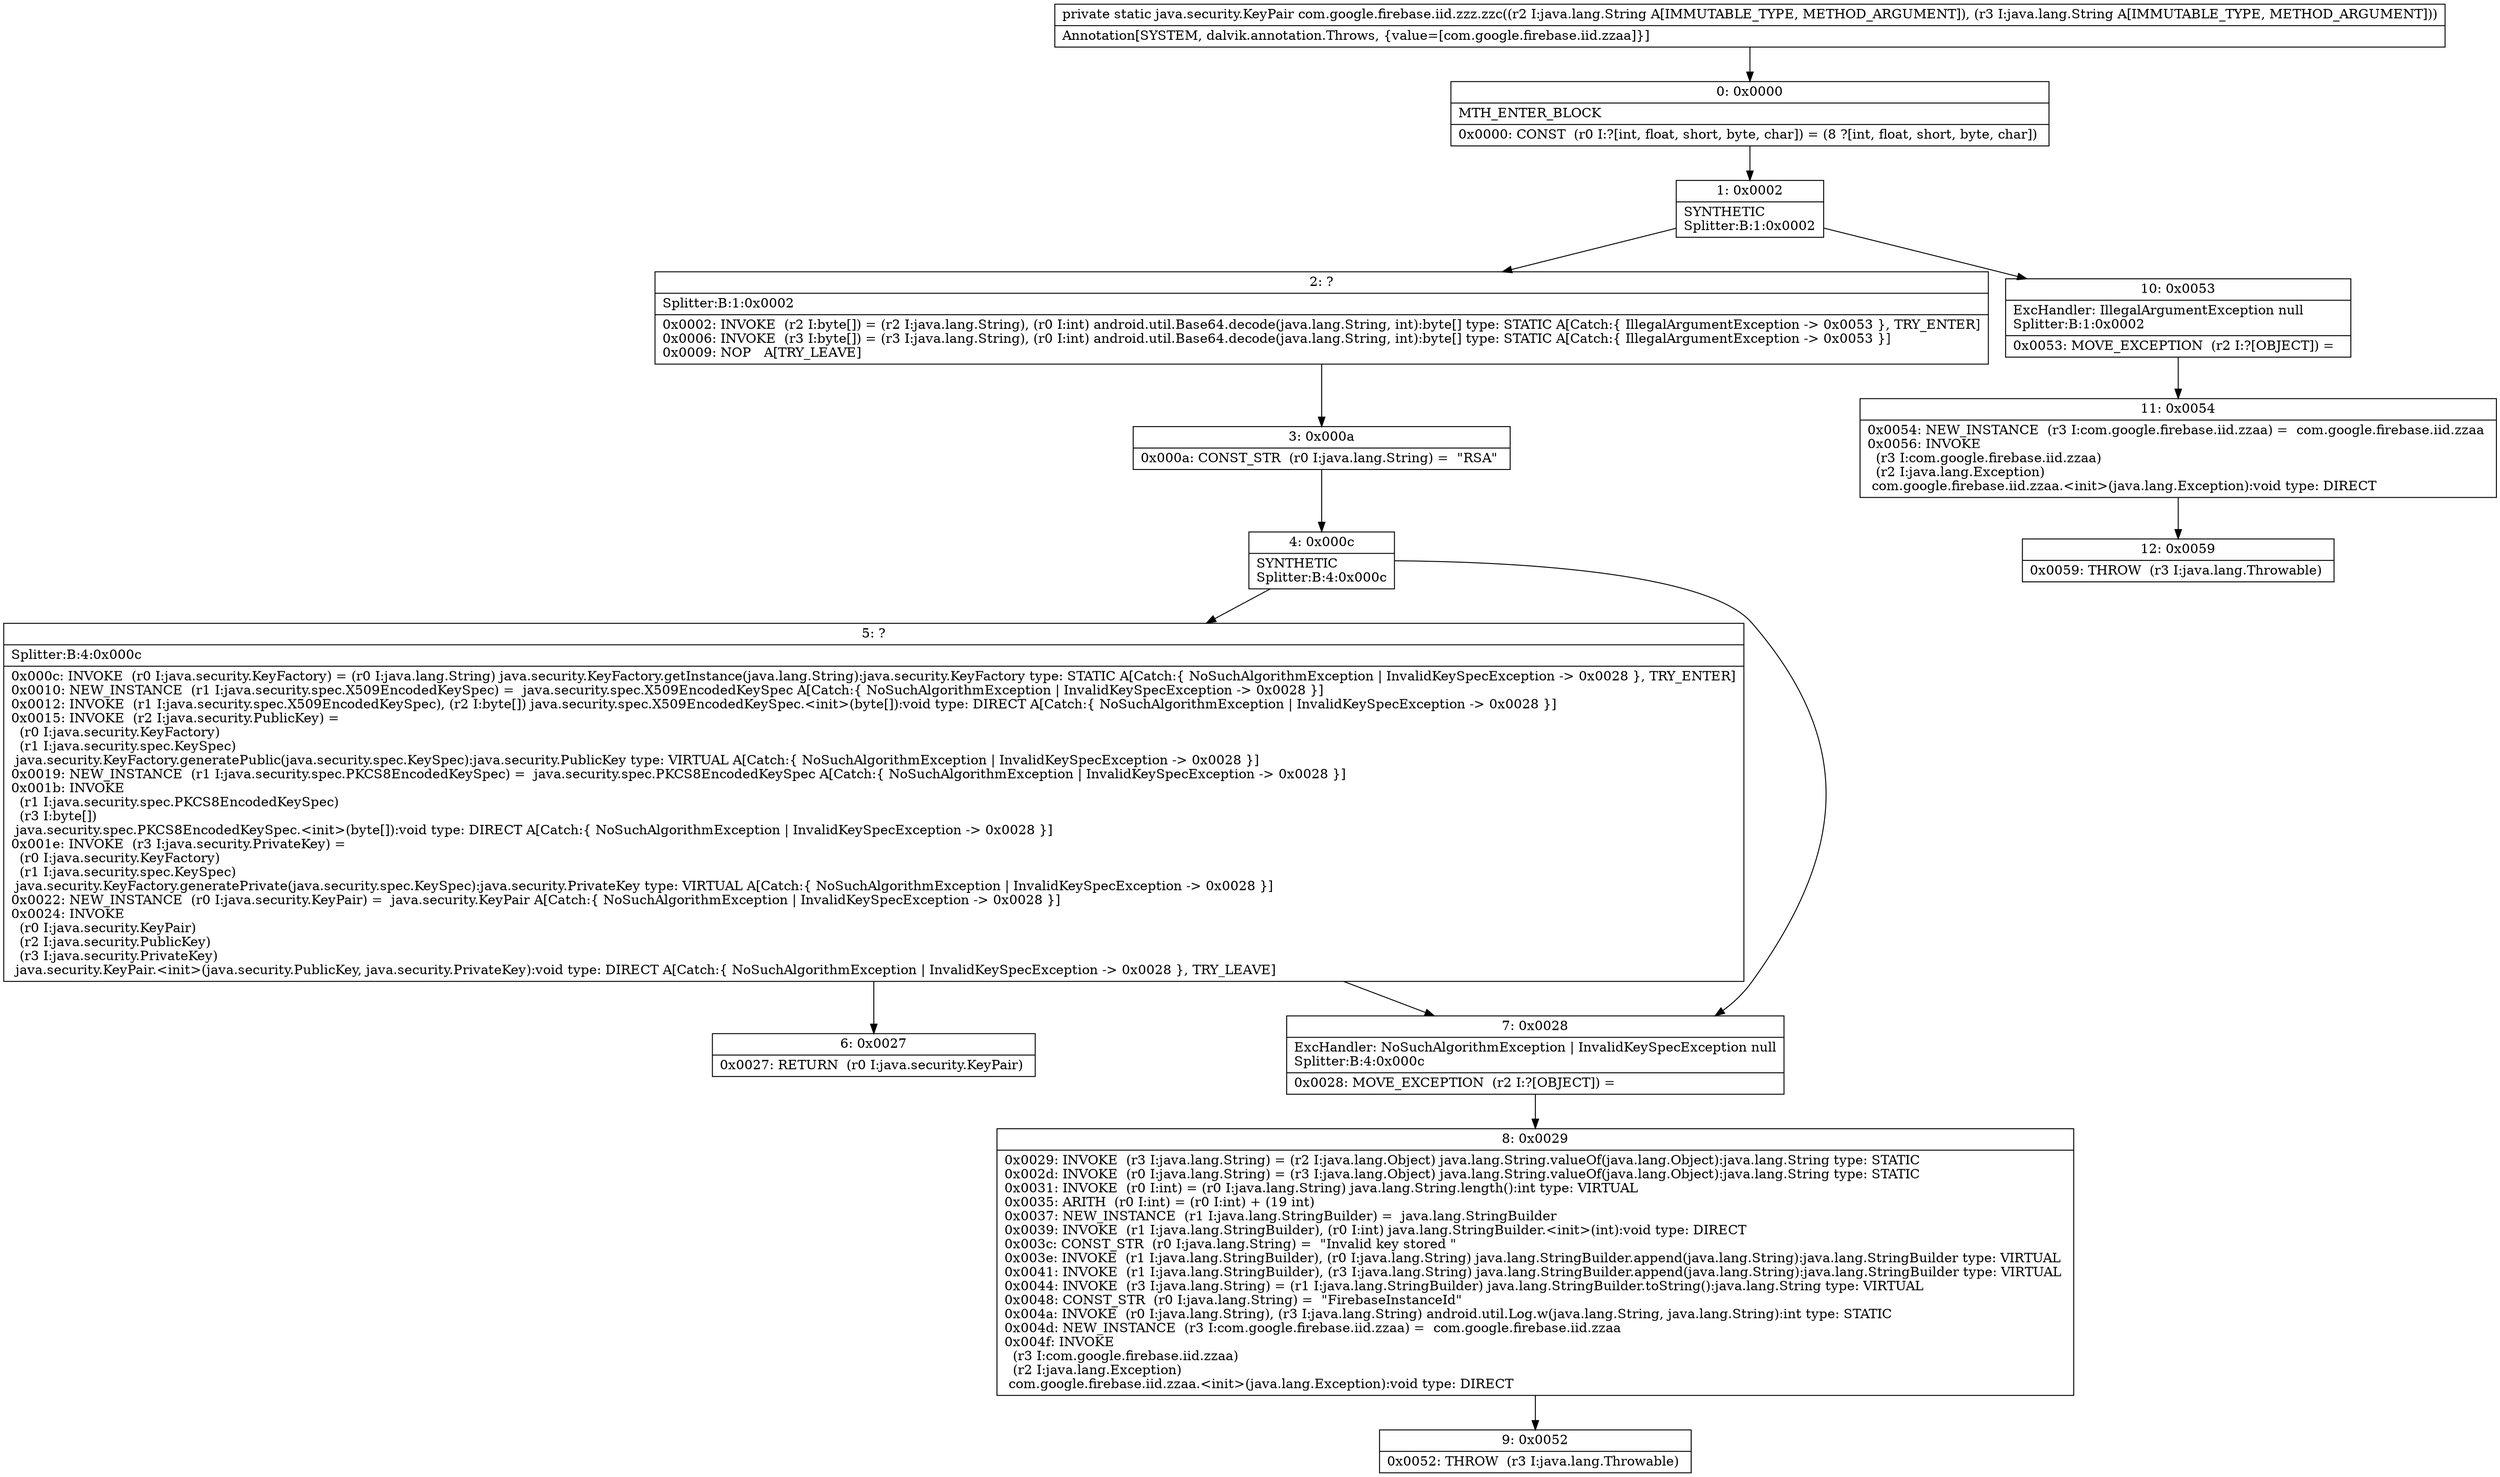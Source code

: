 digraph "CFG forcom.google.firebase.iid.zzz.zzc(Ljava\/lang\/String;Ljava\/lang\/String;)Ljava\/security\/KeyPair;" {
Node_0 [shape=record,label="{0\:\ 0x0000|MTH_ENTER_BLOCK\l|0x0000: CONST  (r0 I:?[int, float, short, byte, char]) = (8 ?[int, float, short, byte, char]) \l}"];
Node_1 [shape=record,label="{1\:\ 0x0002|SYNTHETIC\lSplitter:B:1:0x0002\l}"];
Node_2 [shape=record,label="{2\:\ ?|Splitter:B:1:0x0002\l|0x0002: INVOKE  (r2 I:byte[]) = (r2 I:java.lang.String), (r0 I:int) android.util.Base64.decode(java.lang.String, int):byte[] type: STATIC A[Catch:\{ IllegalArgumentException \-\> 0x0053 \}, TRY_ENTER]\l0x0006: INVOKE  (r3 I:byte[]) = (r3 I:java.lang.String), (r0 I:int) android.util.Base64.decode(java.lang.String, int):byte[] type: STATIC A[Catch:\{ IllegalArgumentException \-\> 0x0053 \}]\l0x0009: NOP   A[TRY_LEAVE]\l}"];
Node_3 [shape=record,label="{3\:\ 0x000a|0x000a: CONST_STR  (r0 I:java.lang.String) =  \"RSA\" \l}"];
Node_4 [shape=record,label="{4\:\ 0x000c|SYNTHETIC\lSplitter:B:4:0x000c\l}"];
Node_5 [shape=record,label="{5\:\ ?|Splitter:B:4:0x000c\l|0x000c: INVOKE  (r0 I:java.security.KeyFactory) = (r0 I:java.lang.String) java.security.KeyFactory.getInstance(java.lang.String):java.security.KeyFactory type: STATIC A[Catch:\{ NoSuchAlgorithmException \| InvalidKeySpecException \-\> 0x0028 \}, TRY_ENTER]\l0x0010: NEW_INSTANCE  (r1 I:java.security.spec.X509EncodedKeySpec) =  java.security.spec.X509EncodedKeySpec A[Catch:\{ NoSuchAlgorithmException \| InvalidKeySpecException \-\> 0x0028 \}]\l0x0012: INVOKE  (r1 I:java.security.spec.X509EncodedKeySpec), (r2 I:byte[]) java.security.spec.X509EncodedKeySpec.\<init\>(byte[]):void type: DIRECT A[Catch:\{ NoSuchAlgorithmException \| InvalidKeySpecException \-\> 0x0028 \}]\l0x0015: INVOKE  (r2 I:java.security.PublicKey) = \l  (r0 I:java.security.KeyFactory)\l  (r1 I:java.security.spec.KeySpec)\l java.security.KeyFactory.generatePublic(java.security.spec.KeySpec):java.security.PublicKey type: VIRTUAL A[Catch:\{ NoSuchAlgorithmException \| InvalidKeySpecException \-\> 0x0028 \}]\l0x0019: NEW_INSTANCE  (r1 I:java.security.spec.PKCS8EncodedKeySpec) =  java.security.spec.PKCS8EncodedKeySpec A[Catch:\{ NoSuchAlgorithmException \| InvalidKeySpecException \-\> 0x0028 \}]\l0x001b: INVOKE  \l  (r1 I:java.security.spec.PKCS8EncodedKeySpec)\l  (r3 I:byte[])\l java.security.spec.PKCS8EncodedKeySpec.\<init\>(byte[]):void type: DIRECT A[Catch:\{ NoSuchAlgorithmException \| InvalidKeySpecException \-\> 0x0028 \}]\l0x001e: INVOKE  (r3 I:java.security.PrivateKey) = \l  (r0 I:java.security.KeyFactory)\l  (r1 I:java.security.spec.KeySpec)\l java.security.KeyFactory.generatePrivate(java.security.spec.KeySpec):java.security.PrivateKey type: VIRTUAL A[Catch:\{ NoSuchAlgorithmException \| InvalidKeySpecException \-\> 0x0028 \}]\l0x0022: NEW_INSTANCE  (r0 I:java.security.KeyPair) =  java.security.KeyPair A[Catch:\{ NoSuchAlgorithmException \| InvalidKeySpecException \-\> 0x0028 \}]\l0x0024: INVOKE  \l  (r0 I:java.security.KeyPair)\l  (r2 I:java.security.PublicKey)\l  (r3 I:java.security.PrivateKey)\l java.security.KeyPair.\<init\>(java.security.PublicKey, java.security.PrivateKey):void type: DIRECT A[Catch:\{ NoSuchAlgorithmException \| InvalidKeySpecException \-\> 0x0028 \}, TRY_LEAVE]\l}"];
Node_6 [shape=record,label="{6\:\ 0x0027|0x0027: RETURN  (r0 I:java.security.KeyPair) \l}"];
Node_7 [shape=record,label="{7\:\ 0x0028|ExcHandler: NoSuchAlgorithmException \| InvalidKeySpecException null\lSplitter:B:4:0x000c\l|0x0028: MOVE_EXCEPTION  (r2 I:?[OBJECT]) =  \l}"];
Node_8 [shape=record,label="{8\:\ 0x0029|0x0029: INVOKE  (r3 I:java.lang.String) = (r2 I:java.lang.Object) java.lang.String.valueOf(java.lang.Object):java.lang.String type: STATIC \l0x002d: INVOKE  (r0 I:java.lang.String) = (r3 I:java.lang.Object) java.lang.String.valueOf(java.lang.Object):java.lang.String type: STATIC \l0x0031: INVOKE  (r0 I:int) = (r0 I:java.lang.String) java.lang.String.length():int type: VIRTUAL \l0x0035: ARITH  (r0 I:int) = (r0 I:int) + (19 int) \l0x0037: NEW_INSTANCE  (r1 I:java.lang.StringBuilder) =  java.lang.StringBuilder \l0x0039: INVOKE  (r1 I:java.lang.StringBuilder), (r0 I:int) java.lang.StringBuilder.\<init\>(int):void type: DIRECT \l0x003c: CONST_STR  (r0 I:java.lang.String) =  \"Invalid key stored \" \l0x003e: INVOKE  (r1 I:java.lang.StringBuilder), (r0 I:java.lang.String) java.lang.StringBuilder.append(java.lang.String):java.lang.StringBuilder type: VIRTUAL \l0x0041: INVOKE  (r1 I:java.lang.StringBuilder), (r3 I:java.lang.String) java.lang.StringBuilder.append(java.lang.String):java.lang.StringBuilder type: VIRTUAL \l0x0044: INVOKE  (r3 I:java.lang.String) = (r1 I:java.lang.StringBuilder) java.lang.StringBuilder.toString():java.lang.String type: VIRTUAL \l0x0048: CONST_STR  (r0 I:java.lang.String) =  \"FirebaseInstanceId\" \l0x004a: INVOKE  (r0 I:java.lang.String), (r3 I:java.lang.String) android.util.Log.w(java.lang.String, java.lang.String):int type: STATIC \l0x004d: NEW_INSTANCE  (r3 I:com.google.firebase.iid.zzaa) =  com.google.firebase.iid.zzaa \l0x004f: INVOKE  \l  (r3 I:com.google.firebase.iid.zzaa)\l  (r2 I:java.lang.Exception)\l com.google.firebase.iid.zzaa.\<init\>(java.lang.Exception):void type: DIRECT \l}"];
Node_9 [shape=record,label="{9\:\ 0x0052|0x0052: THROW  (r3 I:java.lang.Throwable) \l}"];
Node_10 [shape=record,label="{10\:\ 0x0053|ExcHandler: IllegalArgumentException null\lSplitter:B:1:0x0002\l|0x0053: MOVE_EXCEPTION  (r2 I:?[OBJECT]) =  \l}"];
Node_11 [shape=record,label="{11\:\ 0x0054|0x0054: NEW_INSTANCE  (r3 I:com.google.firebase.iid.zzaa) =  com.google.firebase.iid.zzaa \l0x0056: INVOKE  \l  (r3 I:com.google.firebase.iid.zzaa)\l  (r2 I:java.lang.Exception)\l com.google.firebase.iid.zzaa.\<init\>(java.lang.Exception):void type: DIRECT \l}"];
Node_12 [shape=record,label="{12\:\ 0x0059|0x0059: THROW  (r3 I:java.lang.Throwable) \l}"];
MethodNode[shape=record,label="{private static java.security.KeyPair com.google.firebase.iid.zzz.zzc((r2 I:java.lang.String A[IMMUTABLE_TYPE, METHOD_ARGUMENT]), (r3 I:java.lang.String A[IMMUTABLE_TYPE, METHOD_ARGUMENT]))  | Annotation[SYSTEM, dalvik.annotation.Throws, \{value=[com.google.firebase.iid.zzaa]\}]\l}"];
MethodNode -> Node_0;
Node_0 -> Node_1;
Node_1 -> Node_2;
Node_1 -> Node_10;
Node_2 -> Node_3;
Node_3 -> Node_4;
Node_4 -> Node_5;
Node_4 -> Node_7;
Node_5 -> Node_6;
Node_5 -> Node_7;
Node_7 -> Node_8;
Node_8 -> Node_9;
Node_10 -> Node_11;
Node_11 -> Node_12;
}

